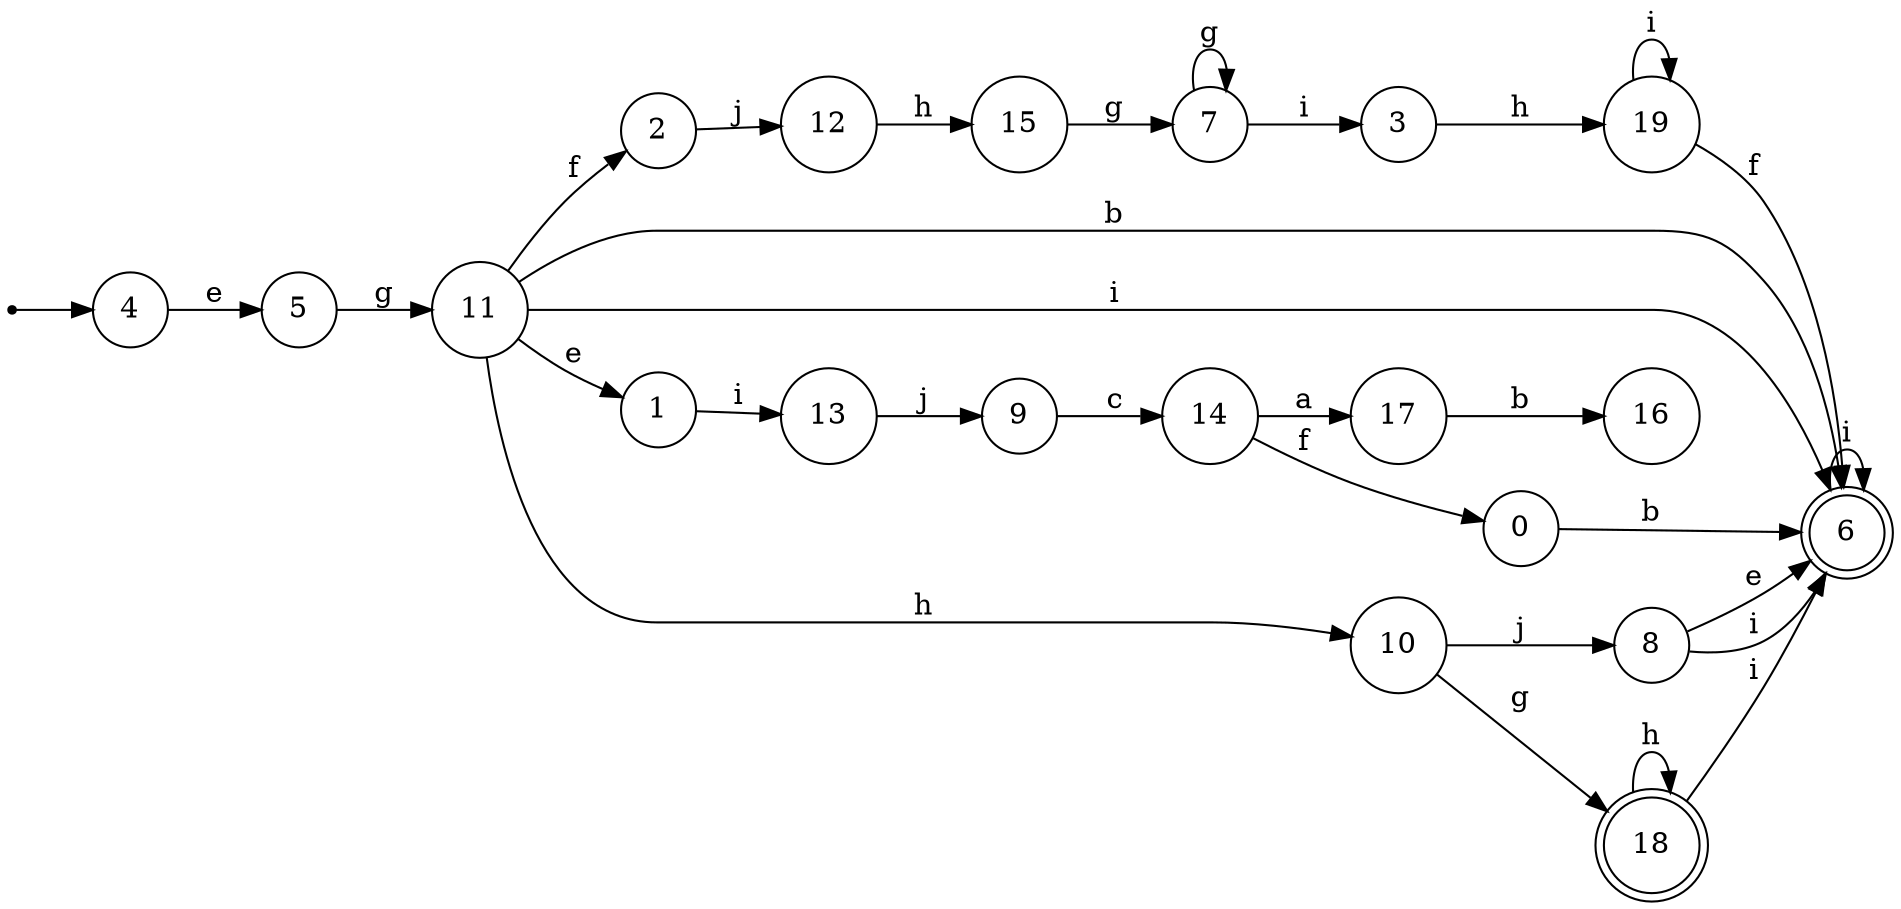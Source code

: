 digraph {
	rankdir = LR;
	size = "30,20";
	node [shape = point]; "dummy0"
	node [shape = circle]; "4"
	"dummy0" -> "4";
	node [shape = circle]; "13";
	node [shape = circle]; "8";
	node [shape = circle]; "2";
	node [shape = circle]; "5";
	node [shape = doublecircle]; "6";
	node [shape = circle]; "7";
	node [shape = circle]; "12";
	node [shape = circle]; "14";
	node [shape = circle]; "15";
	node [shape = circle]; "1";
	node [shape = circle]; "9";
	node [shape = circle]; "10";
	node [shape = circle]; "11";
	node [shape = circle]; "16";
	node [shape = circle]; "17";
	node [shape = doublecircle]; "18";
	node [shape = circle]; "3";
	node [shape = circle]; "0";
	node [shape = circle]; "19";
	"2" -> "12" [label = "j"];
	"4" -> "5" [label = "e"];
	"15" -> "7" [label = "g"];
	"11" -> "2" [label = "f"];
	"11" -> "10" [label = "h"];
	"11" -> "6" [label = "b"];
	"11" -> "1" [label = "e"];
	"11" -> "6" [label = "i"];
	"18" -> "6" [label = "i"];
	"18" -> "18" [label = "h"];
	"5" -> "11" [label = "g"];
	"19" -> "6" [label = "f"];
	"19" -> "19" [label = "i"];
	"7" -> "7" [label = "g"];
	"7" -> "3" [label = "i"];
	"10" -> "18" [label = "g"];
	"10" -> "8" [label = "j"];
	"8" -> "6" [label = "e"];
	"8" -> "6" [label = "i"];
	"1" -> "13" [label = "i"];
	"14" -> "17" [label = "a"];
	"14" -> "0" [label = "f"];
	"6" -> "6" [label = "i"];
	"13" -> "9" [label = "j"];
	"17" -> "16" [label = "b"];
	"0" -> "6" [label = "b"];
	"9" -> "14" [label = "c"];
	"3" -> "19" [label = "h"];
	"12" -> "15" [label = "h"];
}